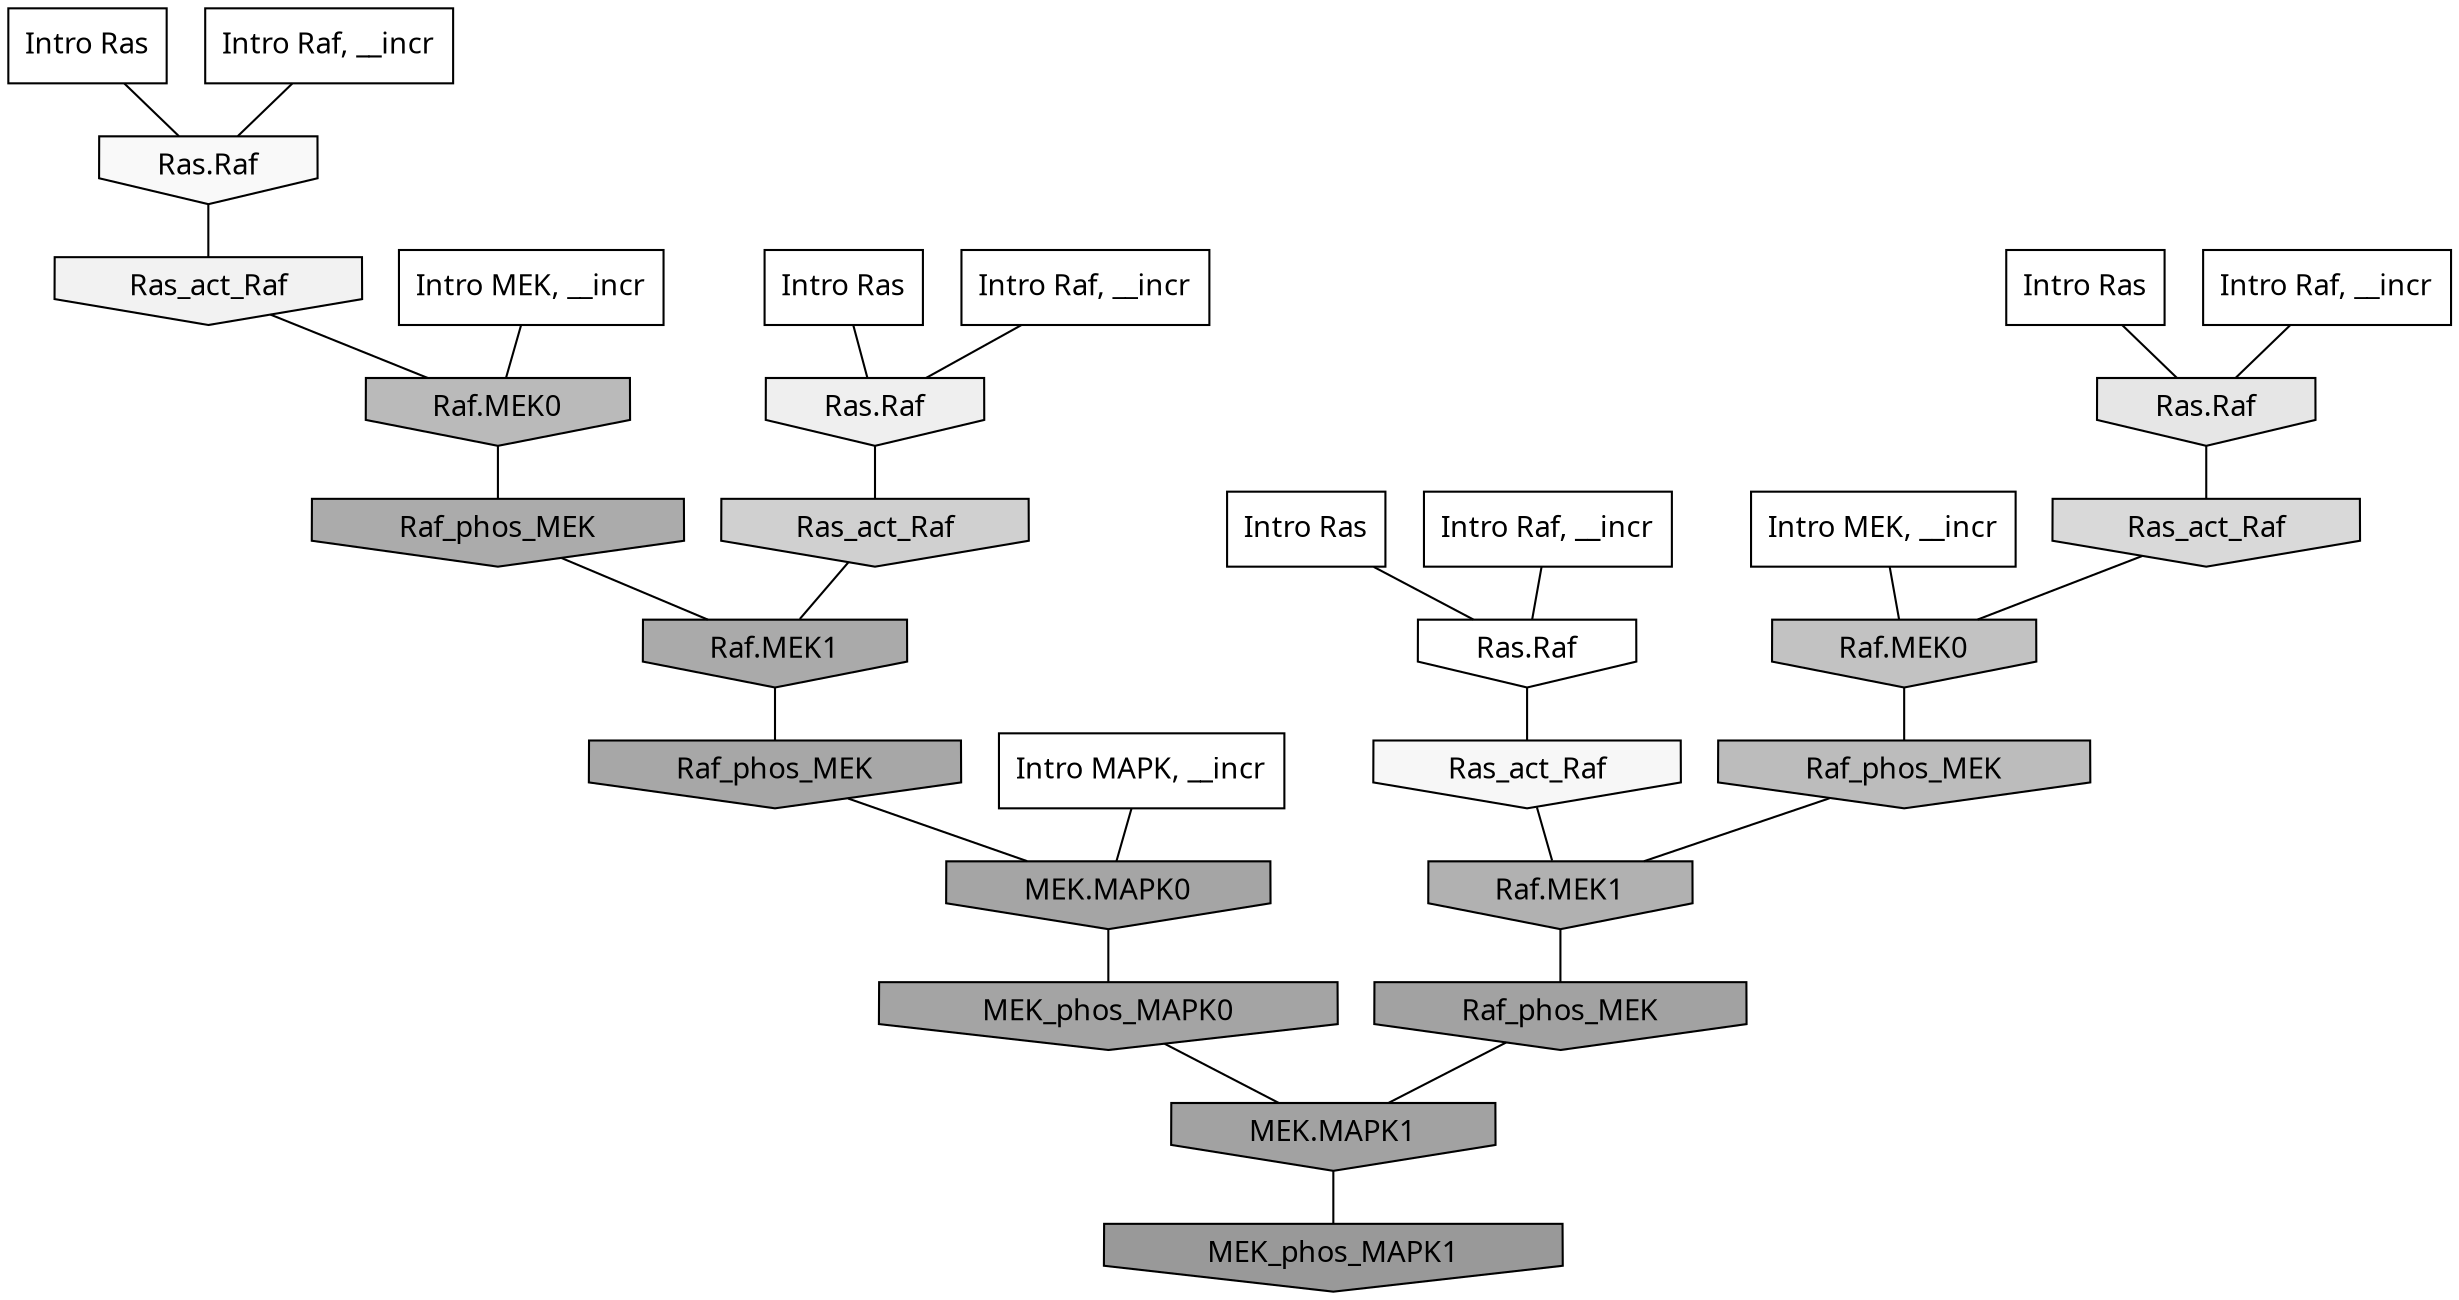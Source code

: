 digraph G{
  rankdir="TB";
  ranksep=0.30;
  node [fontname="CMU Serif"];
  edge [fontname="CMU Serif"];
  
  13 [label="Intro Ras", shape=rectangle, style=filled, fillcolor="0.000 0.000 1.000"]
  
  36 [label="Intro Ras", shape=rectangle, style=filled, fillcolor="0.000 0.000 1.000"]
  
  46 [label="Intro Ras", shape=rectangle, style=filled, fillcolor="0.000 0.000 1.000"]
  
  62 [label="Intro Ras", shape=rectangle, style=filled, fillcolor="0.000 0.000 1.000"]
  
  141 [label="Intro Raf, __incr", shape=rectangle, style=filled, fillcolor="0.000 0.000 1.000"]
  
  310 [label="Intro Raf, __incr", shape=rectangle, style=filled, fillcolor="0.000 0.000 1.000"]
  
  644 [label="Intro Raf, __incr", shape=rectangle, style=filled, fillcolor="0.000 0.000 1.000"]
  
  751 [label="Intro Raf, __incr", shape=rectangle, style=filled, fillcolor="0.000 0.000 1.000"]
  
  1489 [label="Intro MEK, __incr", shape=rectangle, style=filled, fillcolor="0.000 0.000 1.000"]
  
  1788 [label="Intro MEK, __incr", shape=rectangle, style=filled, fillcolor="0.000 0.000 1.000"]
  
  2820 [label="Intro MAPK, __incr", shape=rectangle, style=filled, fillcolor="0.000 0.000 1.000"]
  
  3251 [label="Ras.Raf", shape=invhouse, style=filled, fillcolor="0.000 0.000 1.000"]
  
  3470 [label="Ras.Raf", shape=invhouse, style=filled, fillcolor="0.000 0.000 0.975"]
  
  3519 [label="Ras_act_Raf", shape=invhouse, style=filled, fillcolor="0.000 0.000 0.966"]
  
  3685 [label="Ras_act_Raf", shape=invhouse, style=filled, fillcolor="0.000 0.000 0.947"]
  
  3847 [label="Ras.Raf", shape=invhouse, style=filled, fillcolor="0.000 0.000 0.935"]
  
  4353 [label="Ras.Raf", shape=invhouse, style=filled, fillcolor="0.000 0.000 0.899"]
  
  5147 [label="Ras_act_Raf", shape=invhouse, style=filled, fillcolor="0.000 0.000 0.849"]
  
  5760 [label="Ras_act_Raf", shape=invhouse, style=filled, fillcolor="0.000 0.000 0.815"]
  
  6996 [label="Raf.MEK0", shape=invhouse, style=filled, fillcolor="0.000 0.000 0.761"]
  
  7705 [label="Raf_phos_MEK", shape=invhouse, style=filled, fillcolor="0.000 0.000 0.738"]
  
  7964 [label="Raf.MEK0", shape=invhouse, style=filled, fillcolor="0.000 0.000 0.730"]
  
  9265 [label="Raf.MEK1", shape=invhouse, style=filled, fillcolor="0.000 0.000 0.692"]
  
  10280 [label="Raf_phos_MEK", shape=invhouse, style=filled, fillcolor="0.000 0.000 0.669"]
  
  10393 [label="Raf.MEK1", shape=invhouse, style=filled, fillcolor="0.000 0.000 0.667"]
  
  10958 [label="Raf_phos_MEK", shape=invhouse, style=filled, fillcolor="0.000 0.000 0.655"]
  
  11384 [label="MEK.MAPK0", shape=invhouse, style=filled, fillcolor="0.000 0.000 0.647"]
  
  11591 [label="MEK_phos_MAPK0", shape=invhouse, style=filled, fillcolor="0.000 0.000 0.643"]
  
  12196 [label="Raf_phos_MEK", shape=invhouse, style=filled, fillcolor="0.000 0.000 0.633"]
  
  12199 [label="MEK.MAPK1", shape=invhouse, style=filled, fillcolor="0.000 0.000 0.633"]
  
  14375 [label="MEK_phos_MAPK1", shape=invhouse, style=filled, fillcolor="0.000 0.000 0.600"]
  
  
  12199 -> 14375 [dir=none, color="0.000 0.000 0.000"] 
  12196 -> 12199 [dir=none, color="0.000 0.000 0.000"] 
  11591 -> 12199 [dir=none, color="0.000 0.000 0.000"] 
  11384 -> 11591 [dir=none, color="0.000 0.000 0.000"] 
  10958 -> 11384 [dir=none, color="0.000 0.000 0.000"] 
  10393 -> 10958 [dir=none, color="0.000 0.000 0.000"] 
  10280 -> 10393 [dir=none, color="0.000 0.000 0.000"] 
  9265 -> 12196 [dir=none, color="0.000 0.000 0.000"] 
  7964 -> 10280 [dir=none, color="0.000 0.000 0.000"] 
  7705 -> 9265 [dir=none, color="0.000 0.000 0.000"] 
  6996 -> 7705 [dir=none, color="0.000 0.000 0.000"] 
  5760 -> 10393 [dir=none, color="0.000 0.000 0.000"] 
  5147 -> 6996 [dir=none, color="0.000 0.000 0.000"] 
  4353 -> 5147 [dir=none, color="0.000 0.000 0.000"] 
  3847 -> 5760 [dir=none, color="0.000 0.000 0.000"] 
  3685 -> 7964 [dir=none, color="0.000 0.000 0.000"] 
  3519 -> 9265 [dir=none, color="0.000 0.000 0.000"] 
  3470 -> 3685 [dir=none, color="0.000 0.000 0.000"] 
  3251 -> 3519 [dir=none, color="0.000 0.000 0.000"] 
  2820 -> 11384 [dir=none, color="0.000 0.000 0.000"] 
  1788 -> 7964 [dir=none, color="0.000 0.000 0.000"] 
  1489 -> 6996 [dir=none, color="0.000 0.000 0.000"] 
  751 -> 3847 [dir=none, color="0.000 0.000 0.000"] 
  644 -> 3470 [dir=none, color="0.000 0.000 0.000"] 
  310 -> 4353 [dir=none, color="0.000 0.000 0.000"] 
  141 -> 3251 [dir=none, color="0.000 0.000 0.000"] 
  62 -> 3847 [dir=none, color="0.000 0.000 0.000"] 
  46 -> 3251 [dir=none, color="0.000 0.000 0.000"] 
  36 -> 4353 [dir=none, color="0.000 0.000 0.000"] 
  13 -> 3470 [dir=none, color="0.000 0.000 0.000"] 
  
  }
